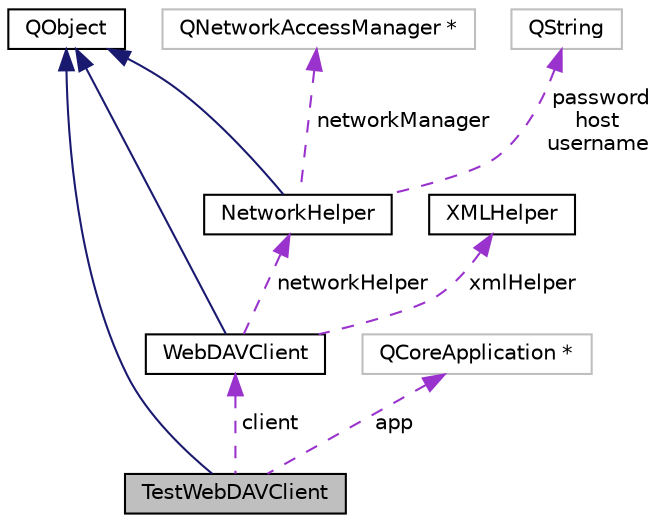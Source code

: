digraph "TestWebDAVClient"
{
 // INTERACTIVE_SVG=YES
 // LATEX_PDF_SIZE
  edge [fontname="Helvetica",fontsize="10",labelfontname="Helvetica",labelfontsize="10"];
  node [fontname="Helvetica",fontsize="10",shape=record];
  Node2 [label="TestWebDAVClient",height=0.2,width=0.4,color="black", fillcolor="grey75", style="filled", fontcolor="black",tooltip=" "];
  Node3 -> Node2 [dir="back",color="midnightblue",fontsize="10",style="solid",fontname="Helvetica"];
  Node3 [label="QObject",height=0.2,width=0.4,color="black", fillcolor="white", style="filled",URL="$class_q_object.html",tooltip=" "];
  Node4 -> Node2 [dir="back",color="darkorchid3",fontsize="10",style="dashed",label=" app" ,fontname="Helvetica"];
  Node4 [label="QCoreApplication *",height=0.2,width=0.4,color="grey75", fillcolor="white", style="filled",tooltip=" "];
  Node5 -> Node2 [dir="back",color="darkorchid3",fontsize="10",style="dashed",label=" client" ,fontname="Helvetica"];
  Node5 [label="WebDAVClient",height=0.2,width=0.4,color="black", fillcolor="white", style="filled",URL="$class_web_d_a_v_client.html",tooltip=" "];
  Node3 -> Node5 [dir="back",color="midnightblue",fontsize="10",style="solid",fontname="Helvetica"];
  Node6 -> Node5 [dir="back",color="darkorchid3",fontsize="10",style="dashed",label=" xmlHelper" ,fontname="Helvetica"];
  Node6 [label="XMLHelper",height=0.2,width=0.4,color="black", fillcolor="white", style="filled",URL="$class_x_m_l_helper.html",tooltip=" "];
  Node7 -> Node5 [dir="back",color="darkorchid3",fontsize="10",style="dashed",label=" networkHelper" ,fontname="Helvetica"];
  Node7 [label="NetworkHelper",height=0.2,width=0.4,color="black", fillcolor="white", style="filled",URL="$class_network_helper.html",tooltip=" "];
  Node3 -> Node7 [dir="back",color="midnightblue",fontsize="10",style="solid",fontname="Helvetica"];
  Node8 -> Node7 [dir="back",color="darkorchid3",fontsize="10",style="dashed",label=" networkManager" ,fontname="Helvetica"];
  Node8 [label="QNetworkAccessManager *",height=0.2,width=0.4,color="grey75", fillcolor="white", style="filled",tooltip=" "];
  Node9 -> Node7 [dir="back",color="darkorchid3",fontsize="10",style="dashed",label=" password\nhost\nusername" ,fontname="Helvetica"];
  Node9 [label="QString",height=0.2,width=0.4,color="grey75", fillcolor="white", style="filled",tooltip=" "];
}
